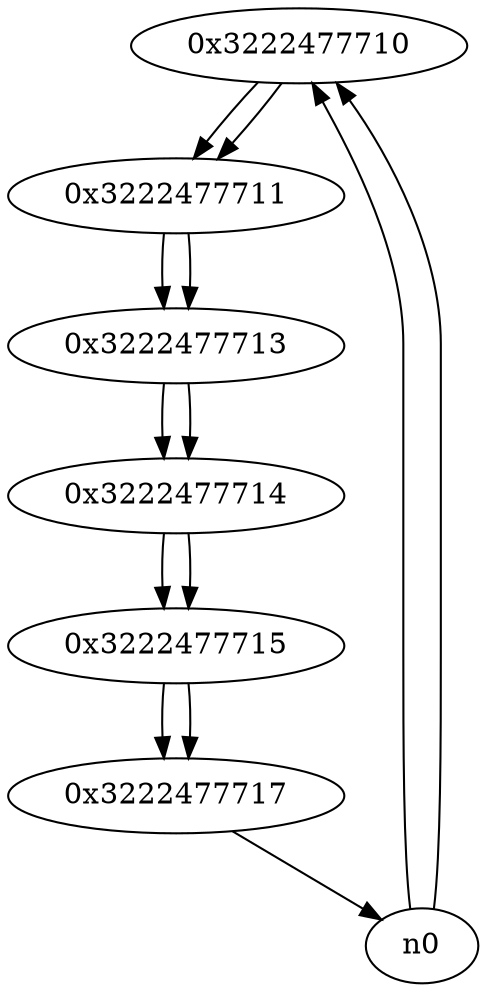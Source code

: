 digraph G{
/* nodes */
  n1 [label="0x3222477710"]
  n2 [label="0x3222477711"]
  n3 [label="0x3222477713"]
  n4 [label="0x3222477714"]
  n5 [label="0x3222477715"]
  n6 [label="0x3222477717"]
/* edges */
n1 -> n2;
n0 -> n1;
n0 -> n1;
n2 -> n3;
n1 -> n2;
n3 -> n4;
n2 -> n3;
n4 -> n5;
n3 -> n4;
n5 -> n6;
n4 -> n5;
n6 -> n0;
n5 -> n6;
}
